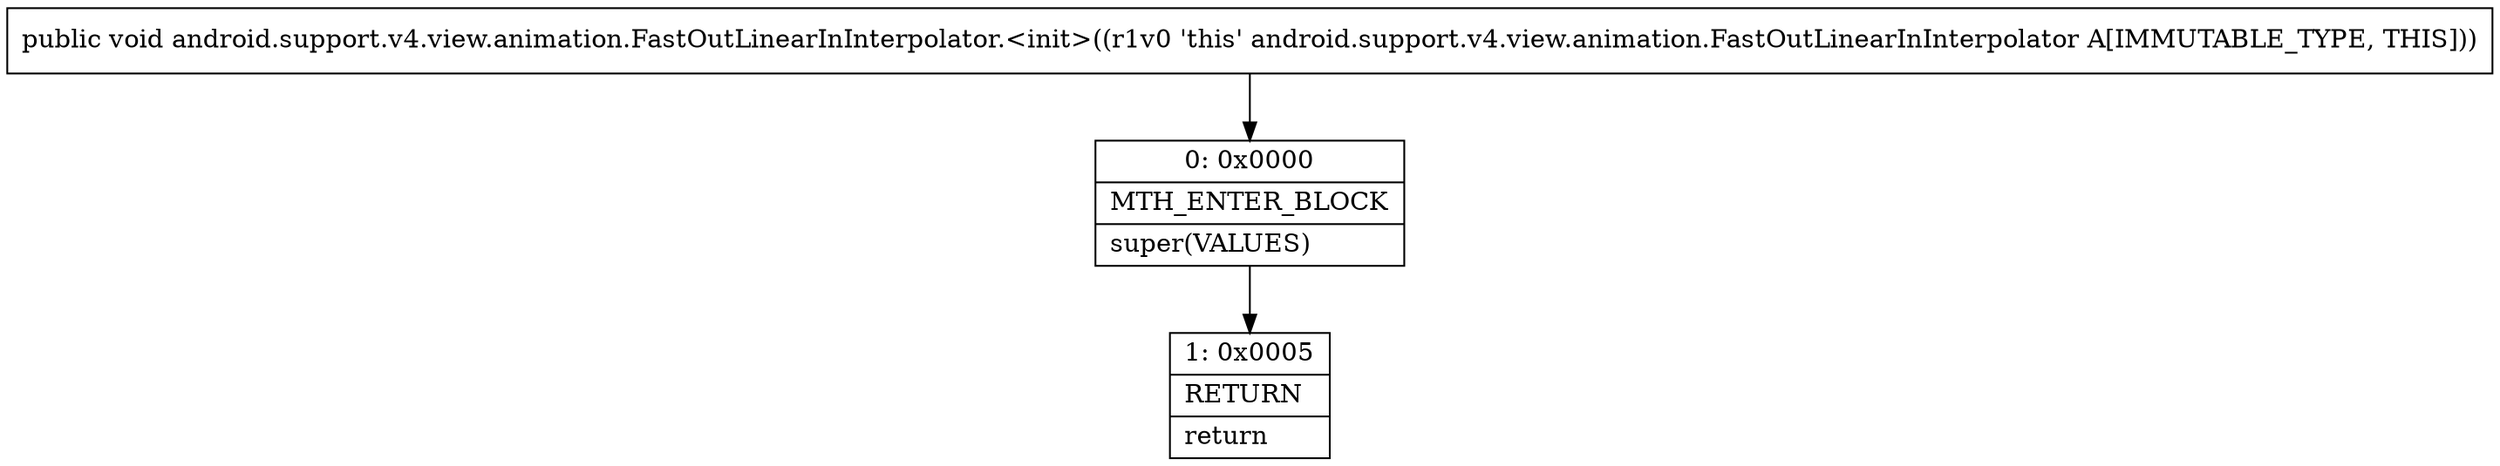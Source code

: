 digraph "CFG forandroid.support.v4.view.animation.FastOutLinearInInterpolator.\<init\>()V" {
Node_0 [shape=record,label="{0\:\ 0x0000|MTH_ENTER_BLOCK\l|super(VALUES)\l}"];
Node_1 [shape=record,label="{1\:\ 0x0005|RETURN\l|return\l}"];
MethodNode[shape=record,label="{public void android.support.v4.view.animation.FastOutLinearInInterpolator.\<init\>((r1v0 'this' android.support.v4.view.animation.FastOutLinearInInterpolator A[IMMUTABLE_TYPE, THIS])) }"];
MethodNode -> Node_0;
Node_0 -> Node_1;
}

